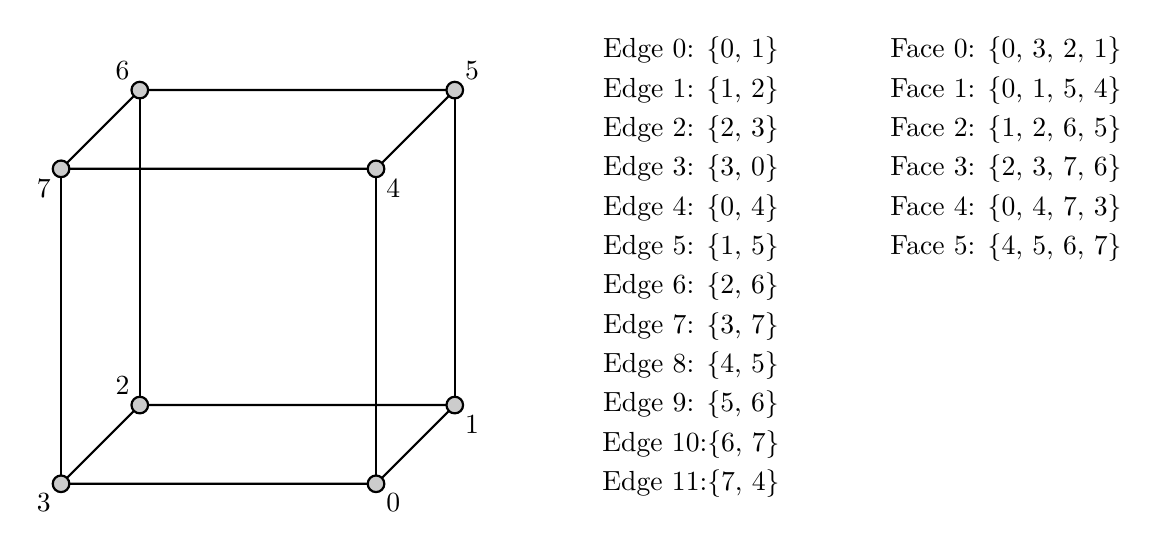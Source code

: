 \begin{tikzpicture}[
  pt/.style={black!20, draw=black, thick}]

  \coordinate (a) at (4, 0);
  \coordinate (b) at (5, 1);
  \coordinate (c) at (1, 1);
  \coordinate (d) at (0, 0);
  \coordinate (e) at (4, 4);
  \coordinate (f) at (5, 5);
  \coordinate (g) at (1, 5);
  \coordinate (h) at (0, 4);

  \draw (8,5.5) node   {Edge 0: \{0, 1\}};
  \draw (8, 5)  node   {Edge 1: \{1, 2\}};
  \draw (8,4.5) node   {Edge 2: \{2, 3\}};
  \draw (8,4)   node   {Edge 3: \{3, 0\}};

  \draw (8,3.5) node   {Edge 4: \{0, 4\}};
  \draw (8,3)   node   {Edge 5: \{1, 5\}};
  \draw (8,2.5) node   {Edge 6: \{2, 6\}};
  \draw (8,2)   node   {Edge 7: \{3, 7\}};

  \draw (8,1.5) node   {Edge 8: \{4, 5\}};
  \draw (8, 1)  node   {Edge 9: \{5, 6\}};
  \draw (8, .5) node   {Edge 10:\{6, 7\}};
  \draw (8, 0)  node   {Edge 11:\{7, 4\}};

  \draw (12, 5.5) node {Face 0: \{0, 3, 2, 1\}};
  \draw (12, 5)   node {Face 1: \{0, 1, 5, 4\}};
  \draw (12, 4.5) node {Face 2: \{1, 2, 6, 5\}};
  \draw (12, 4)   node {Face 3: \{2, 3, 7, 6\}};
  \draw (12, 3.5) node {Face 4: \{0, 4, 7, 3\}};
  \draw (12, 3)   node {Face 5: \{4, 5, 6, 7\}};

  \draw[thick] (a) -- (b) -- (c) -- (d) -- cycle;
  \draw[thick] (e) -- (f) -- (g) -- (h) -- cycle;
  \draw[thick] (d) -- (a) -- (e) -- (h) -- cycle;
  \draw[thick] (b) -- (c) -- (g) -- (f) -- cycle;

  \fill[pt] (a) circle (3pt) node [black, below right] {$0$};
  \fill[pt] (b) circle (3pt) node [black, below right] {$1$};
  \fill[pt] (c) circle (3pt) node [black, above left] {$2$};
  \fill[pt] (d) circle (3pt) node [black, below left] {$3$};
  \fill[pt] (e) circle (3pt) node [black, below right] {$4$};
  \fill[pt] (f) circle (3pt) node [black, above right] {$5$};
  \fill[pt] (g) circle (3pt) node [black, above left] {$6$};
  \fill[pt] (h) circle (3pt) node [black, below left] {$7$};

\end{tikzpicture}

% vim: syntax=tex:
